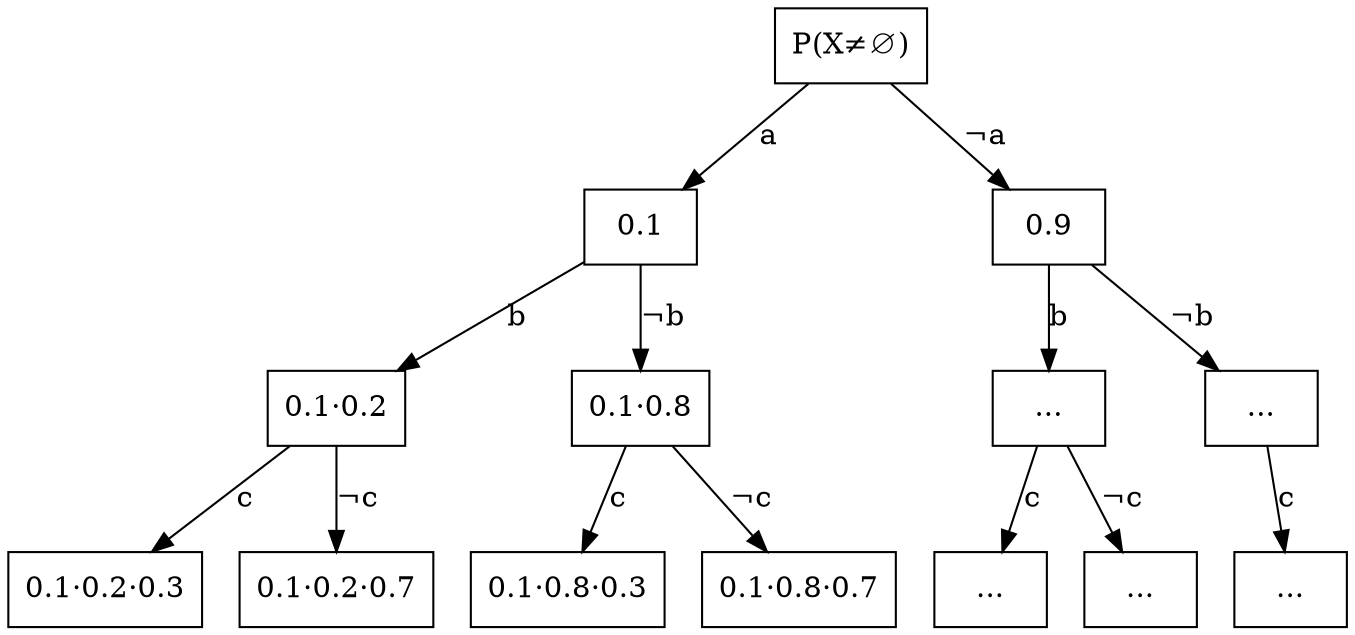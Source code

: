 digraph {
	node [shape=rect,label="..."];
	a1 [label="P(X≠∅)"];
	b1 [label="0.1"];
	a1 -> b1 [label="a"];
		c1 [label="0.1·0.2"];
		b1 -> c1 [label="b"];
			d1 [label="0.1·0.2·0.3"];
			c1 -> d1 [label="c"];
			d2 [label="0.1·0.2·0.7"];
			c1 -> d2 [label="¬c"];
		c2 [label="0.1·0.8"];
		b1 -> c2 [label="¬b"];
			d3 [label="0.1·0.8·0.3"];
			c2 -> d3 [label="c"];
			d4 [label="0.1·0.8·0.7"];
			c2 -> d4 [label="¬c"];
	b2 [label="0.9"];
	a1 -> b2 [label="¬a"];
		b2 -> c3 [label="b"];
			c3 -> d5 [label="c"];
			c3 -> d6 [label="¬c"];
		b2 -> c4 [label="¬b"];
			c4 -> d7 [label="c"];
}
